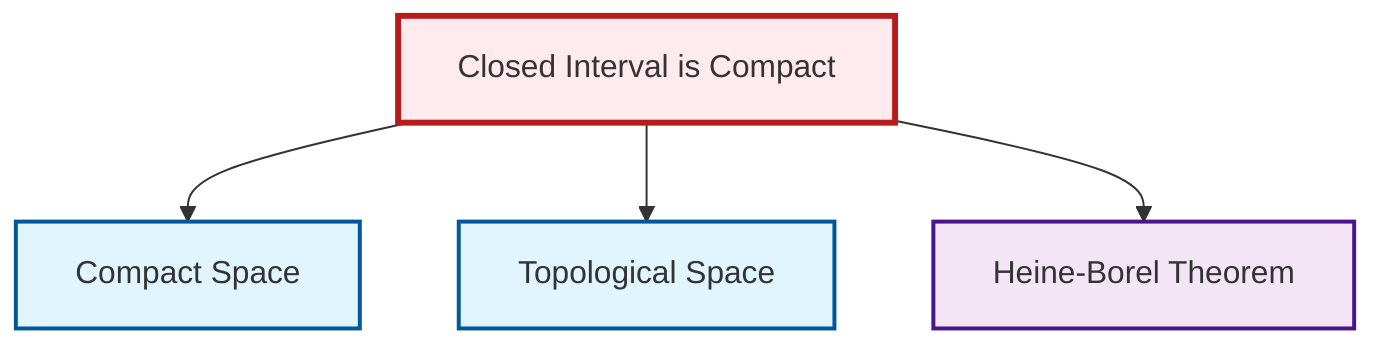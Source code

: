 graph TD
    classDef definition fill:#e1f5fe,stroke:#01579b,stroke-width:2px
    classDef theorem fill:#f3e5f5,stroke:#4a148c,stroke-width:2px
    classDef axiom fill:#fff3e0,stroke:#e65100,stroke-width:2px
    classDef example fill:#e8f5e9,stroke:#1b5e20,stroke-width:2px
    classDef current fill:#ffebee,stroke:#b71c1c,stroke-width:3px
    def-compact["Compact Space"]:::definition
    ex-closed-interval-compact["Closed Interval is Compact"]:::example
    def-topological-space["Topological Space"]:::definition
    thm-heine-borel["Heine-Borel Theorem"]:::theorem
    ex-closed-interval-compact --> def-compact
    ex-closed-interval-compact --> def-topological-space
    ex-closed-interval-compact --> thm-heine-borel
    class ex-closed-interval-compact current